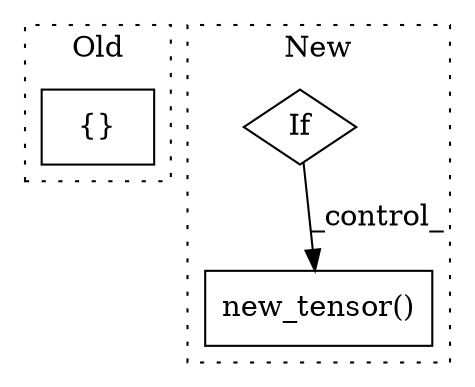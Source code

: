 digraph G {
subgraph cluster0 {
1 [label="{}" a="95" s="26365,26392" l="1,1" shape="box"];
label = "Old";
style="dotted";
}
subgraph cluster1 {
2 [label="new_tensor()" a="75" s="26487,26511" l="21,1" shape="box"];
3 [label="If" a="96" s="26281" l="3" shape="diamond"];
label = "New";
style="dotted";
}
3 -> 2 [label="_control_"];
}